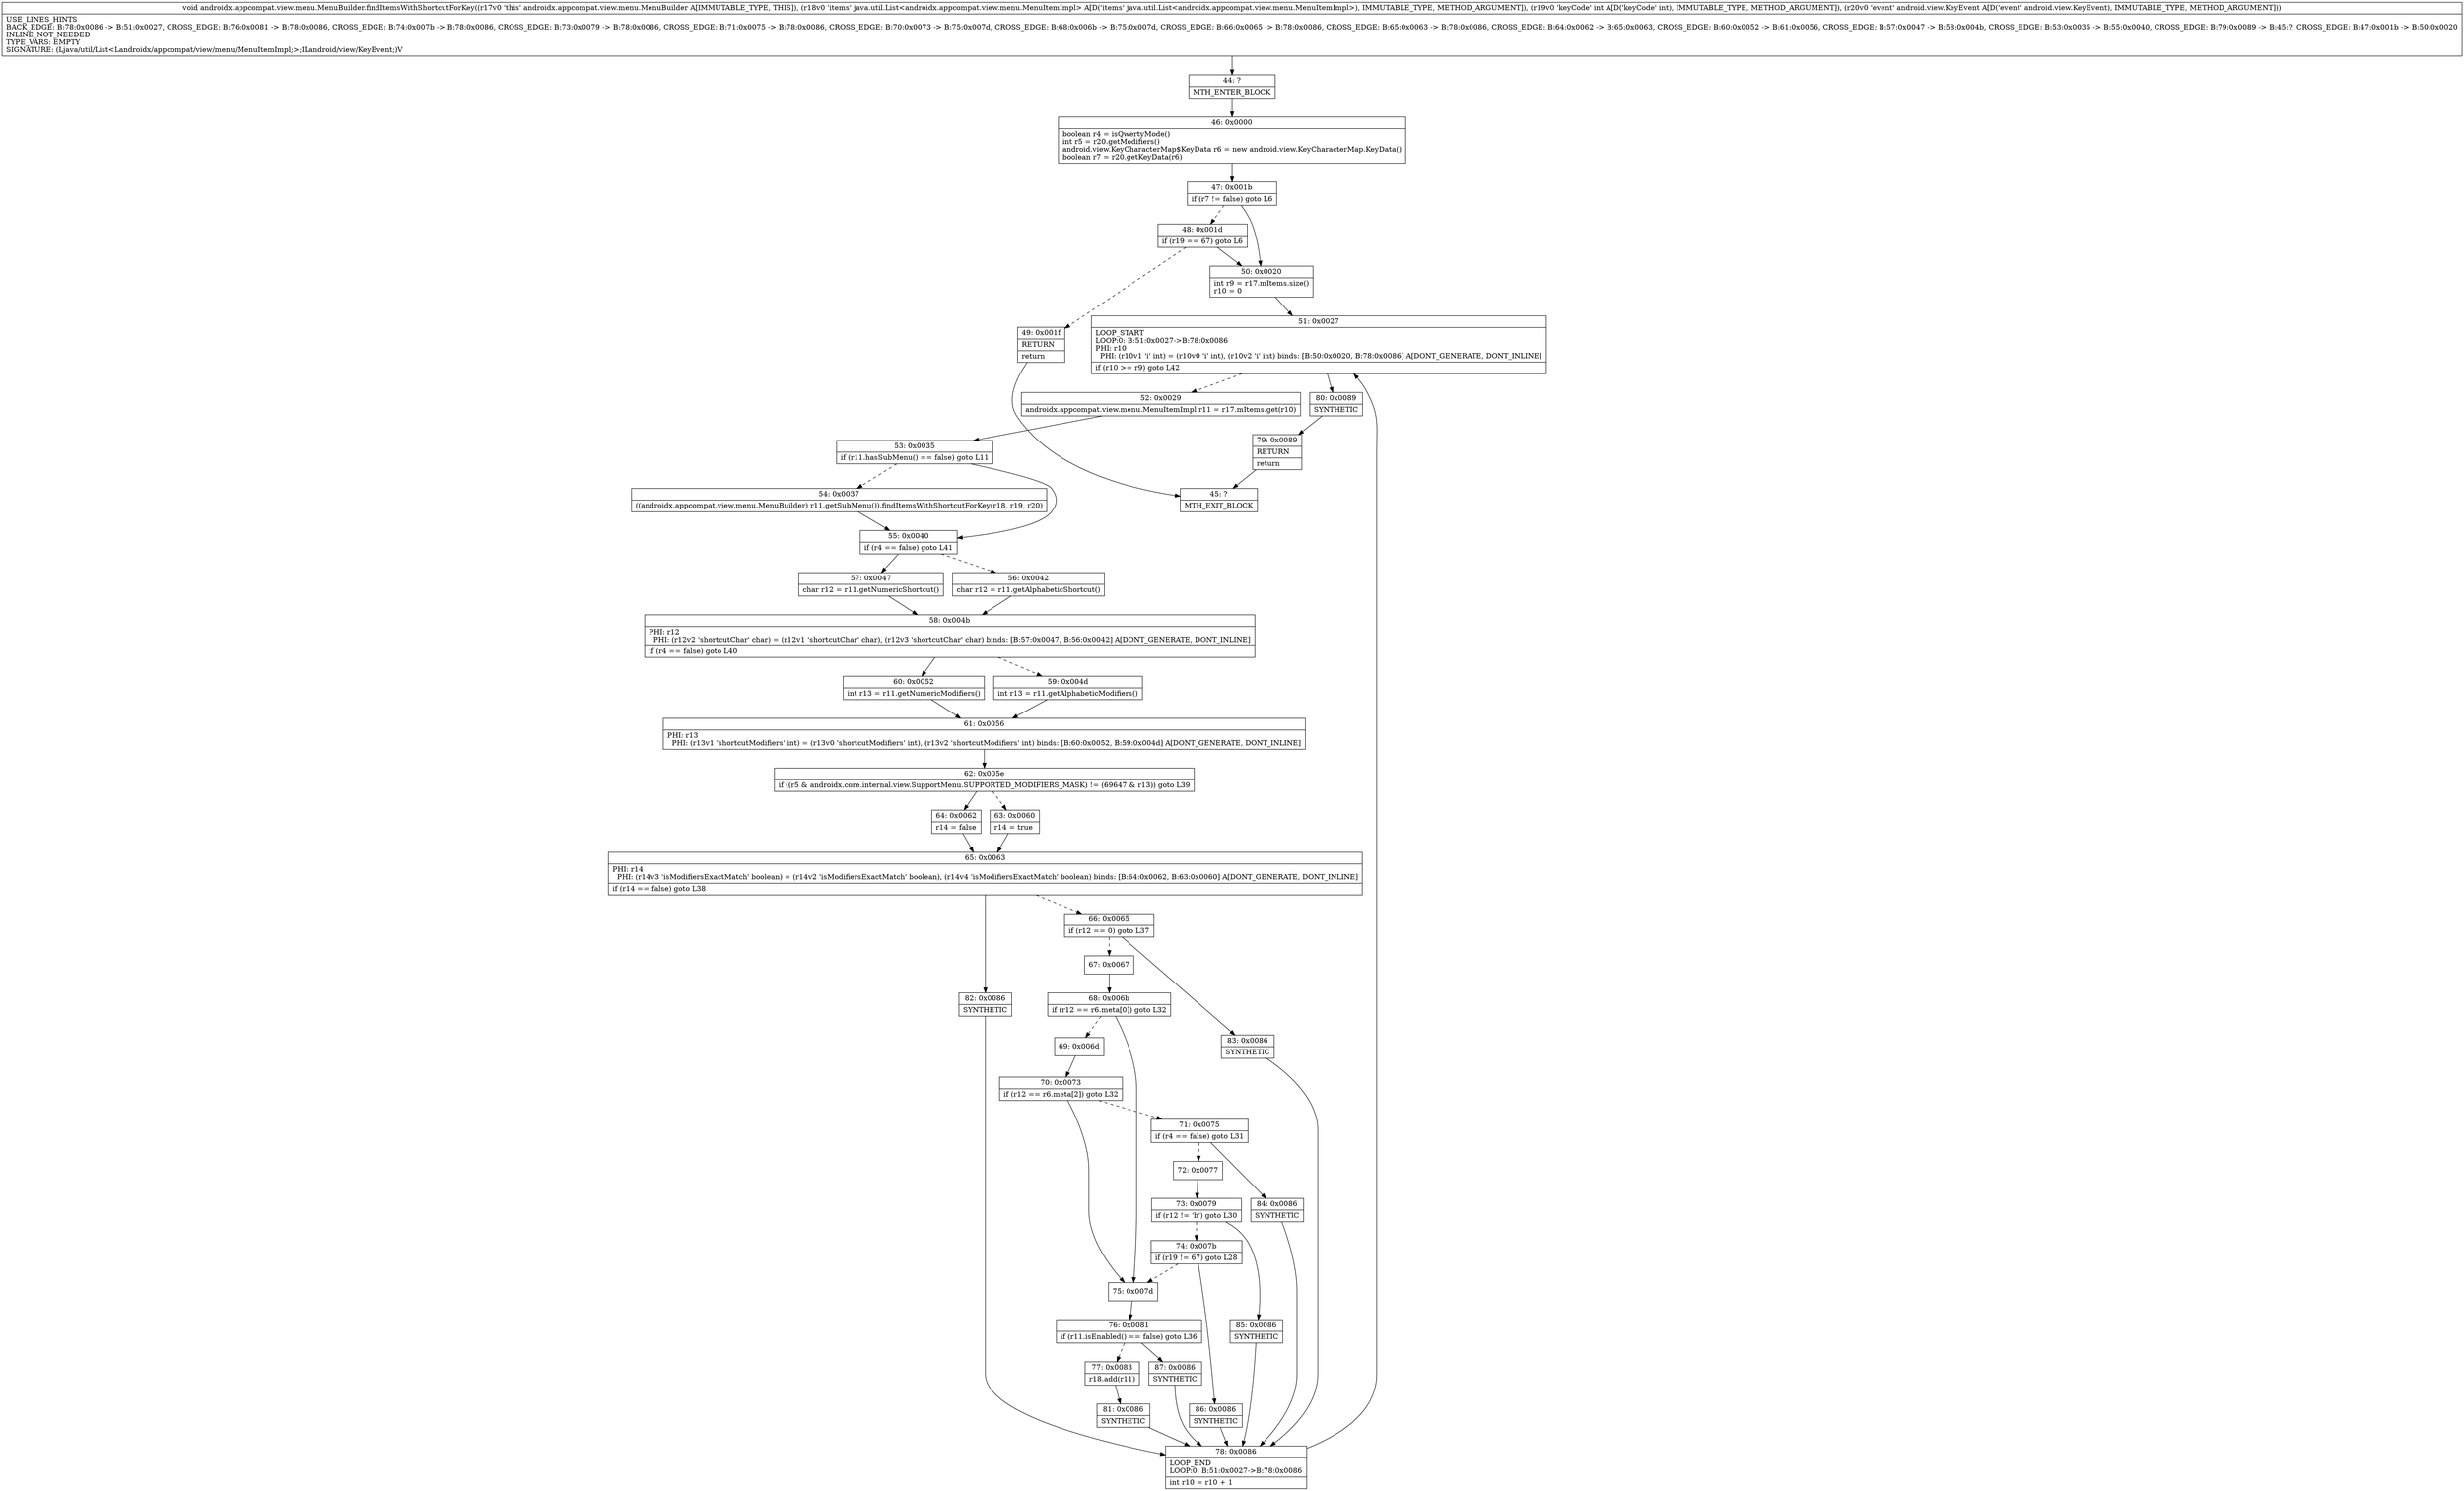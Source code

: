 digraph "CFG forandroidx.appcompat.view.menu.MenuBuilder.findItemsWithShortcutForKey(Ljava\/util\/List;ILandroid\/view\/KeyEvent;)V" {
Node_44 [shape=record,label="{44\:\ ?|MTH_ENTER_BLOCK\l}"];
Node_46 [shape=record,label="{46\:\ 0x0000|boolean r4 = isQwertyMode()\lint r5 = r20.getModifiers()\landroid.view.KeyCharacterMap$KeyData r6 = new android.view.KeyCharacterMap.KeyData()\lboolean r7 = r20.getKeyData(r6)\l}"];
Node_47 [shape=record,label="{47\:\ 0x001b|if (r7 != false) goto L6\l}"];
Node_48 [shape=record,label="{48\:\ 0x001d|if (r19 == 67) goto L6\l}"];
Node_49 [shape=record,label="{49\:\ 0x001f|RETURN\l|return\l}"];
Node_45 [shape=record,label="{45\:\ ?|MTH_EXIT_BLOCK\l}"];
Node_50 [shape=record,label="{50\:\ 0x0020|int r9 = r17.mItems.size()\lr10 = 0\l}"];
Node_51 [shape=record,label="{51\:\ 0x0027|LOOP_START\lLOOP:0: B:51:0x0027\-\>B:78:0x0086\lPHI: r10 \l  PHI: (r10v1 'i' int) = (r10v0 'i' int), (r10v2 'i' int) binds: [B:50:0x0020, B:78:0x0086] A[DONT_GENERATE, DONT_INLINE]\l|if (r10 \>= r9) goto L42\l}"];
Node_52 [shape=record,label="{52\:\ 0x0029|androidx.appcompat.view.menu.MenuItemImpl r11 = r17.mItems.get(r10)\l}"];
Node_53 [shape=record,label="{53\:\ 0x0035|if (r11.hasSubMenu() == false) goto L11\l}"];
Node_54 [shape=record,label="{54\:\ 0x0037|((androidx.appcompat.view.menu.MenuBuilder) r11.getSubMenu()).findItemsWithShortcutForKey(r18, r19, r20)\l}"];
Node_55 [shape=record,label="{55\:\ 0x0040|if (r4 == false) goto L41\l}"];
Node_56 [shape=record,label="{56\:\ 0x0042|char r12 = r11.getAlphabeticShortcut()\l}"];
Node_58 [shape=record,label="{58\:\ 0x004b|PHI: r12 \l  PHI: (r12v2 'shortcutChar' char) = (r12v1 'shortcutChar' char), (r12v3 'shortcutChar' char) binds: [B:57:0x0047, B:56:0x0042] A[DONT_GENERATE, DONT_INLINE]\l|if (r4 == false) goto L40\l}"];
Node_59 [shape=record,label="{59\:\ 0x004d|int r13 = r11.getAlphabeticModifiers()\l}"];
Node_61 [shape=record,label="{61\:\ 0x0056|PHI: r13 \l  PHI: (r13v1 'shortcutModifiers' int) = (r13v0 'shortcutModifiers' int), (r13v2 'shortcutModifiers' int) binds: [B:60:0x0052, B:59:0x004d] A[DONT_GENERATE, DONT_INLINE]\l}"];
Node_62 [shape=record,label="{62\:\ 0x005e|if ((r5 & androidx.core.internal.view.SupportMenu.SUPPORTED_MODIFIERS_MASK) != (69647 & r13)) goto L39\l}"];
Node_63 [shape=record,label="{63\:\ 0x0060|r14 = true\l}"];
Node_65 [shape=record,label="{65\:\ 0x0063|PHI: r14 \l  PHI: (r14v3 'isModifiersExactMatch' boolean) = (r14v2 'isModifiersExactMatch' boolean), (r14v4 'isModifiersExactMatch' boolean) binds: [B:64:0x0062, B:63:0x0060] A[DONT_GENERATE, DONT_INLINE]\l|if (r14 == false) goto L38\l}"];
Node_66 [shape=record,label="{66\:\ 0x0065|if (r12 == 0) goto L37\l}"];
Node_67 [shape=record,label="{67\:\ 0x0067}"];
Node_68 [shape=record,label="{68\:\ 0x006b|if (r12 == r6.meta[0]) goto L32\l}"];
Node_69 [shape=record,label="{69\:\ 0x006d}"];
Node_70 [shape=record,label="{70\:\ 0x0073|if (r12 == r6.meta[2]) goto L32\l}"];
Node_71 [shape=record,label="{71\:\ 0x0075|if (r4 == false) goto L31\l}"];
Node_72 [shape=record,label="{72\:\ 0x0077}"];
Node_73 [shape=record,label="{73\:\ 0x0079|if (r12 != 'b') goto L30\l}"];
Node_74 [shape=record,label="{74\:\ 0x007b|if (r19 != 67) goto L28\l}"];
Node_86 [shape=record,label="{86\:\ 0x0086|SYNTHETIC\l}"];
Node_78 [shape=record,label="{78\:\ 0x0086|LOOP_END\lLOOP:0: B:51:0x0027\-\>B:78:0x0086\l|int r10 = r10 + 1\l}"];
Node_85 [shape=record,label="{85\:\ 0x0086|SYNTHETIC\l}"];
Node_84 [shape=record,label="{84\:\ 0x0086|SYNTHETIC\l}"];
Node_75 [shape=record,label="{75\:\ 0x007d}"];
Node_76 [shape=record,label="{76\:\ 0x0081|if (r11.isEnabled() == false) goto L36\l}"];
Node_77 [shape=record,label="{77\:\ 0x0083|r18.add(r11)\l}"];
Node_81 [shape=record,label="{81\:\ 0x0086|SYNTHETIC\l}"];
Node_87 [shape=record,label="{87\:\ 0x0086|SYNTHETIC\l}"];
Node_83 [shape=record,label="{83\:\ 0x0086|SYNTHETIC\l}"];
Node_82 [shape=record,label="{82\:\ 0x0086|SYNTHETIC\l}"];
Node_64 [shape=record,label="{64\:\ 0x0062|r14 = false\l}"];
Node_60 [shape=record,label="{60\:\ 0x0052|int r13 = r11.getNumericModifiers()\l}"];
Node_57 [shape=record,label="{57\:\ 0x0047|char r12 = r11.getNumericShortcut()\l}"];
Node_80 [shape=record,label="{80\:\ 0x0089|SYNTHETIC\l}"];
Node_79 [shape=record,label="{79\:\ 0x0089|RETURN\l|return\l}"];
MethodNode[shape=record,label="{void androidx.appcompat.view.menu.MenuBuilder.findItemsWithShortcutForKey((r17v0 'this' androidx.appcompat.view.menu.MenuBuilder A[IMMUTABLE_TYPE, THIS]), (r18v0 'items' java.util.List\<androidx.appcompat.view.menu.MenuItemImpl\> A[D('items' java.util.List\<androidx.appcompat.view.menu.MenuItemImpl\>), IMMUTABLE_TYPE, METHOD_ARGUMENT]), (r19v0 'keyCode' int A[D('keyCode' int), IMMUTABLE_TYPE, METHOD_ARGUMENT]), (r20v0 'event' android.view.KeyEvent A[D('event' android.view.KeyEvent), IMMUTABLE_TYPE, METHOD_ARGUMENT]))  | USE_LINES_HINTS\lBACK_EDGE: B:78:0x0086 \-\> B:51:0x0027, CROSS_EDGE: B:76:0x0081 \-\> B:78:0x0086, CROSS_EDGE: B:74:0x007b \-\> B:78:0x0086, CROSS_EDGE: B:73:0x0079 \-\> B:78:0x0086, CROSS_EDGE: B:71:0x0075 \-\> B:78:0x0086, CROSS_EDGE: B:70:0x0073 \-\> B:75:0x007d, CROSS_EDGE: B:68:0x006b \-\> B:75:0x007d, CROSS_EDGE: B:66:0x0065 \-\> B:78:0x0086, CROSS_EDGE: B:65:0x0063 \-\> B:78:0x0086, CROSS_EDGE: B:64:0x0062 \-\> B:65:0x0063, CROSS_EDGE: B:60:0x0052 \-\> B:61:0x0056, CROSS_EDGE: B:57:0x0047 \-\> B:58:0x004b, CROSS_EDGE: B:53:0x0035 \-\> B:55:0x0040, CROSS_EDGE: B:79:0x0089 \-\> B:45:?, CROSS_EDGE: B:47:0x001b \-\> B:50:0x0020\lINLINE_NOT_NEEDED\lTYPE_VARS: EMPTY\lSIGNATURE: (Ljava\/util\/List\<Landroidx\/appcompat\/view\/menu\/MenuItemImpl;\>;ILandroid\/view\/KeyEvent;)V\l}"];
MethodNode -> Node_44;Node_44 -> Node_46;
Node_46 -> Node_47;
Node_47 -> Node_48[style=dashed];
Node_47 -> Node_50;
Node_48 -> Node_49[style=dashed];
Node_48 -> Node_50;
Node_49 -> Node_45;
Node_50 -> Node_51;
Node_51 -> Node_52[style=dashed];
Node_51 -> Node_80;
Node_52 -> Node_53;
Node_53 -> Node_54[style=dashed];
Node_53 -> Node_55;
Node_54 -> Node_55;
Node_55 -> Node_56[style=dashed];
Node_55 -> Node_57;
Node_56 -> Node_58;
Node_58 -> Node_59[style=dashed];
Node_58 -> Node_60;
Node_59 -> Node_61;
Node_61 -> Node_62;
Node_62 -> Node_63[style=dashed];
Node_62 -> Node_64;
Node_63 -> Node_65;
Node_65 -> Node_66[style=dashed];
Node_65 -> Node_82;
Node_66 -> Node_67[style=dashed];
Node_66 -> Node_83;
Node_67 -> Node_68;
Node_68 -> Node_69[style=dashed];
Node_68 -> Node_75;
Node_69 -> Node_70;
Node_70 -> Node_71[style=dashed];
Node_70 -> Node_75;
Node_71 -> Node_72[style=dashed];
Node_71 -> Node_84;
Node_72 -> Node_73;
Node_73 -> Node_74[style=dashed];
Node_73 -> Node_85;
Node_74 -> Node_75[style=dashed];
Node_74 -> Node_86;
Node_86 -> Node_78;
Node_78 -> Node_51;
Node_85 -> Node_78;
Node_84 -> Node_78;
Node_75 -> Node_76;
Node_76 -> Node_77[style=dashed];
Node_76 -> Node_87;
Node_77 -> Node_81;
Node_81 -> Node_78;
Node_87 -> Node_78;
Node_83 -> Node_78;
Node_82 -> Node_78;
Node_64 -> Node_65;
Node_60 -> Node_61;
Node_57 -> Node_58;
Node_80 -> Node_79;
Node_79 -> Node_45;
}

